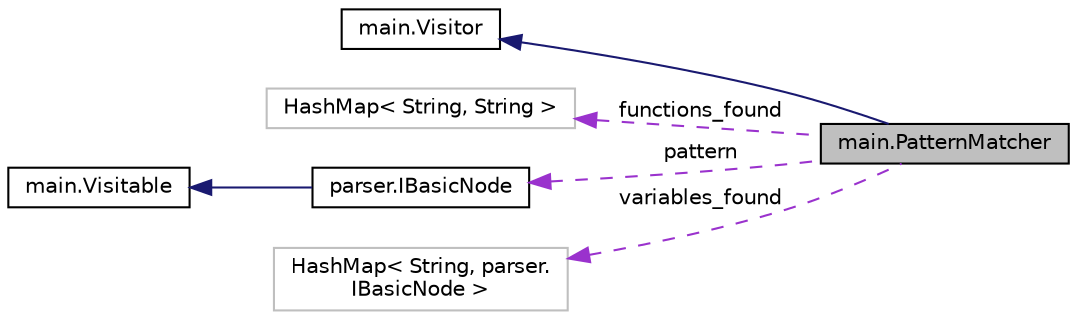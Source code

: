 digraph "main.PatternMatcher"
{
  edge [fontname="Helvetica",fontsize="10",labelfontname="Helvetica",labelfontsize="10"];
  node [fontname="Helvetica",fontsize="10",shape=record];
  rankdir="LR";
  Node1 [label="main.PatternMatcher",height=0.2,width=0.4,color="black", fillcolor="grey75", style="filled", fontcolor="black"];
  Node2 -> Node1 [dir="back",color="midnightblue",fontsize="10",style="solid",fontname="Helvetica"];
  Node2 [label="main.Visitor",height=0.2,width=0.4,color="black", fillcolor="white", style="filled",URL="$interfacemain_1_1_visitor.html"];
  Node3 -> Node1 [dir="back",color="darkorchid3",fontsize="10",style="dashed",label=" functions_found" ,fontname="Helvetica"];
  Node3 [label="HashMap\< String, String \>",height=0.2,width=0.4,color="grey75", fillcolor="white", style="filled"];
  Node4 -> Node1 [dir="back",color="darkorchid3",fontsize="10",style="dashed",label=" pattern" ,fontname="Helvetica"];
  Node4 [label="parser.IBasicNode",height=0.2,width=0.4,color="black", fillcolor="white", style="filled",URL="$interfaceparser_1_1_i_basic_node.html"];
  Node5 -> Node4 [dir="back",color="midnightblue",fontsize="10",style="solid",fontname="Helvetica"];
  Node5 [label="main.Visitable",height=0.2,width=0.4,color="black", fillcolor="white", style="filled",URL="$interfacemain_1_1_visitable.html"];
  Node6 -> Node1 [dir="back",color="darkorchid3",fontsize="10",style="dashed",label=" variables_found" ,fontname="Helvetica"];
  Node6 [label="HashMap\< String, parser.\lIBasicNode \>",height=0.2,width=0.4,color="grey75", fillcolor="white", style="filled"];
}
